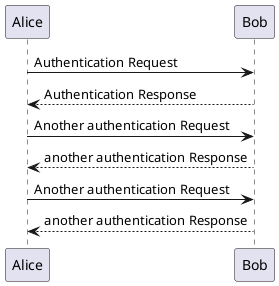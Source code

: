@startuml
Alice -> Bob: Authentication Request
Bob --> Alice: Authentication Response

Alice -> Bob: Another authentication Request
Alice <-- Bob: another authentication Response

Alice -> Bob: Another authentication Request
Alice <-- Bob: another authentication Response
@enduml